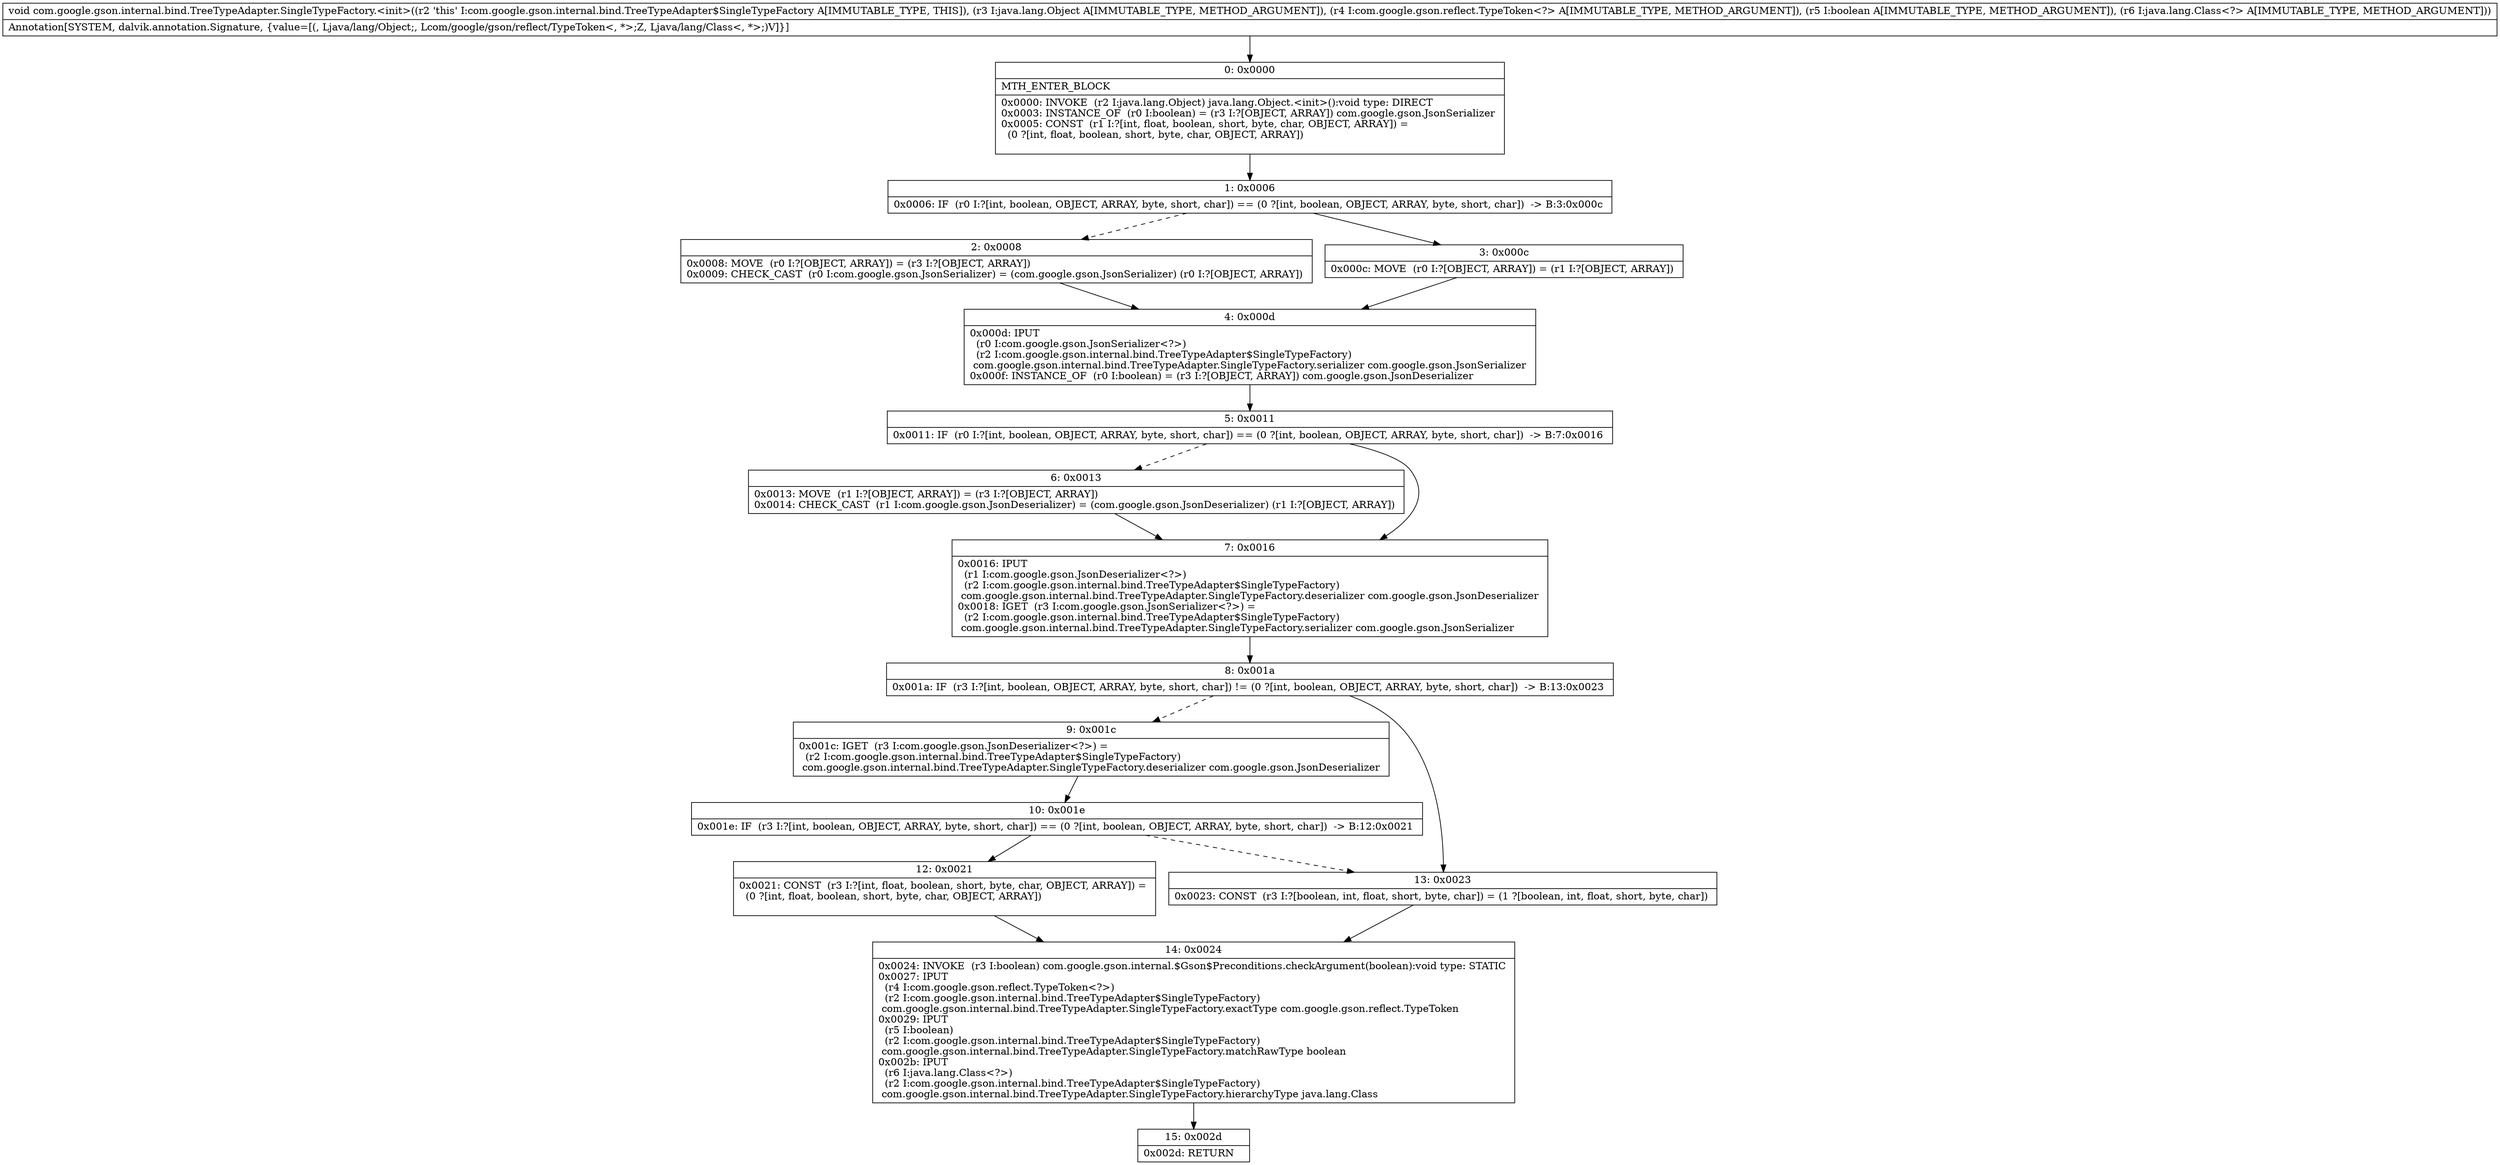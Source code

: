 digraph "CFG forcom.google.gson.internal.bind.TreeTypeAdapter.SingleTypeFactory.\<init\>(Ljava\/lang\/Object;Lcom\/google\/gson\/reflect\/TypeToken;ZLjava\/lang\/Class;)V" {
Node_0 [shape=record,label="{0\:\ 0x0000|MTH_ENTER_BLOCK\l|0x0000: INVOKE  (r2 I:java.lang.Object) java.lang.Object.\<init\>():void type: DIRECT \l0x0003: INSTANCE_OF  (r0 I:boolean) = (r3 I:?[OBJECT, ARRAY]) com.google.gson.JsonSerializer \l0x0005: CONST  (r1 I:?[int, float, boolean, short, byte, char, OBJECT, ARRAY]) = \l  (0 ?[int, float, boolean, short, byte, char, OBJECT, ARRAY])\l \l}"];
Node_1 [shape=record,label="{1\:\ 0x0006|0x0006: IF  (r0 I:?[int, boolean, OBJECT, ARRAY, byte, short, char]) == (0 ?[int, boolean, OBJECT, ARRAY, byte, short, char])  \-\> B:3:0x000c \l}"];
Node_2 [shape=record,label="{2\:\ 0x0008|0x0008: MOVE  (r0 I:?[OBJECT, ARRAY]) = (r3 I:?[OBJECT, ARRAY]) \l0x0009: CHECK_CAST  (r0 I:com.google.gson.JsonSerializer) = (com.google.gson.JsonSerializer) (r0 I:?[OBJECT, ARRAY]) \l}"];
Node_3 [shape=record,label="{3\:\ 0x000c|0x000c: MOVE  (r0 I:?[OBJECT, ARRAY]) = (r1 I:?[OBJECT, ARRAY]) \l}"];
Node_4 [shape=record,label="{4\:\ 0x000d|0x000d: IPUT  \l  (r0 I:com.google.gson.JsonSerializer\<?\>)\l  (r2 I:com.google.gson.internal.bind.TreeTypeAdapter$SingleTypeFactory)\l com.google.gson.internal.bind.TreeTypeAdapter.SingleTypeFactory.serializer com.google.gson.JsonSerializer \l0x000f: INSTANCE_OF  (r0 I:boolean) = (r3 I:?[OBJECT, ARRAY]) com.google.gson.JsonDeserializer \l}"];
Node_5 [shape=record,label="{5\:\ 0x0011|0x0011: IF  (r0 I:?[int, boolean, OBJECT, ARRAY, byte, short, char]) == (0 ?[int, boolean, OBJECT, ARRAY, byte, short, char])  \-\> B:7:0x0016 \l}"];
Node_6 [shape=record,label="{6\:\ 0x0013|0x0013: MOVE  (r1 I:?[OBJECT, ARRAY]) = (r3 I:?[OBJECT, ARRAY]) \l0x0014: CHECK_CAST  (r1 I:com.google.gson.JsonDeserializer) = (com.google.gson.JsonDeserializer) (r1 I:?[OBJECT, ARRAY]) \l}"];
Node_7 [shape=record,label="{7\:\ 0x0016|0x0016: IPUT  \l  (r1 I:com.google.gson.JsonDeserializer\<?\>)\l  (r2 I:com.google.gson.internal.bind.TreeTypeAdapter$SingleTypeFactory)\l com.google.gson.internal.bind.TreeTypeAdapter.SingleTypeFactory.deserializer com.google.gson.JsonDeserializer \l0x0018: IGET  (r3 I:com.google.gson.JsonSerializer\<?\>) = \l  (r2 I:com.google.gson.internal.bind.TreeTypeAdapter$SingleTypeFactory)\l com.google.gson.internal.bind.TreeTypeAdapter.SingleTypeFactory.serializer com.google.gson.JsonSerializer \l}"];
Node_8 [shape=record,label="{8\:\ 0x001a|0x001a: IF  (r3 I:?[int, boolean, OBJECT, ARRAY, byte, short, char]) != (0 ?[int, boolean, OBJECT, ARRAY, byte, short, char])  \-\> B:13:0x0023 \l}"];
Node_9 [shape=record,label="{9\:\ 0x001c|0x001c: IGET  (r3 I:com.google.gson.JsonDeserializer\<?\>) = \l  (r2 I:com.google.gson.internal.bind.TreeTypeAdapter$SingleTypeFactory)\l com.google.gson.internal.bind.TreeTypeAdapter.SingleTypeFactory.deserializer com.google.gson.JsonDeserializer \l}"];
Node_10 [shape=record,label="{10\:\ 0x001e|0x001e: IF  (r3 I:?[int, boolean, OBJECT, ARRAY, byte, short, char]) == (0 ?[int, boolean, OBJECT, ARRAY, byte, short, char])  \-\> B:12:0x0021 \l}"];
Node_12 [shape=record,label="{12\:\ 0x0021|0x0021: CONST  (r3 I:?[int, float, boolean, short, byte, char, OBJECT, ARRAY]) = \l  (0 ?[int, float, boolean, short, byte, char, OBJECT, ARRAY])\l \l}"];
Node_13 [shape=record,label="{13\:\ 0x0023|0x0023: CONST  (r3 I:?[boolean, int, float, short, byte, char]) = (1 ?[boolean, int, float, short, byte, char]) \l}"];
Node_14 [shape=record,label="{14\:\ 0x0024|0x0024: INVOKE  (r3 I:boolean) com.google.gson.internal.$Gson$Preconditions.checkArgument(boolean):void type: STATIC \l0x0027: IPUT  \l  (r4 I:com.google.gson.reflect.TypeToken\<?\>)\l  (r2 I:com.google.gson.internal.bind.TreeTypeAdapter$SingleTypeFactory)\l com.google.gson.internal.bind.TreeTypeAdapter.SingleTypeFactory.exactType com.google.gson.reflect.TypeToken \l0x0029: IPUT  \l  (r5 I:boolean)\l  (r2 I:com.google.gson.internal.bind.TreeTypeAdapter$SingleTypeFactory)\l com.google.gson.internal.bind.TreeTypeAdapter.SingleTypeFactory.matchRawType boolean \l0x002b: IPUT  \l  (r6 I:java.lang.Class\<?\>)\l  (r2 I:com.google.gson.internal.bind.TreeTypeAdapter$SingleTypeFactory)\l com.google.gson.internal.bind.TreeTypeAdapter.SingleTypeFactory.hierarchyType java.lang.Class \l}"];
Node_15 [shape=record,label="{15\:\ 0x002d|0x002d: RETURN   \l}"];
MethodNode[shape=record,label="{void com.google.gson.internal.bind.TreeTypeAdapter.SingleTypeFactory.\<init\>((r2 'this' I:com.google.gson.internal.bind.TreeTypeAdapter$SingleTypeFactory A[IMMUTABLE_TYPE, THIS]), (r3 I:java.lang.Object A[IMMUTABLE_TYPE, METHOD_ARGUMENT]), (r4 I:com.google.gson.reflect.TypeToken\<?\> A[IMMUTABLE_TYPE, METHOD_ARGUMENT]), (r5 I:boolean A[IMMUTABLE_TYPE, METHOD_ARGUMENT]), (r6 I:java.lang.Class\<?\> A[IMMUTABLE_TYPE, METHOD_ARGUMENT]))  | Annotation[SYSTEM, dalvik.annotation.Signature, \{value=[(, Ljava\/lang\/Object;, Lcom\/google\/gson\/reflect\/TypeToken\<, *\>;Z, Ljava\/lang\/Class\<, *\>;)V]\}]\l}"];
MethodNode -> Node_0;
Node_0 -> Node_1;
Node_1 -> Node_2[style=dashed];
Node_1 -> Node_3;
Node_2 -> Node_4;
Node_3 -> Node_4;
Node_4 -> Node_5;
Node_5 -> Node_6[style=dashed];
Node_5 -> Node_7;
Node_6 -> Node_7;
Node_7 -> Node_8;
Node_8 -> Node_9[style=dashed];
Node_8 -> Node_13;
Node_9 -> Node_10;
Node_10 -> Node_12;
Node_10 -> Node_13[style=dashed];
Node_12 -> Node_14;
Node_13 -> Node_14;
Node_14 -> Node_15;
}

